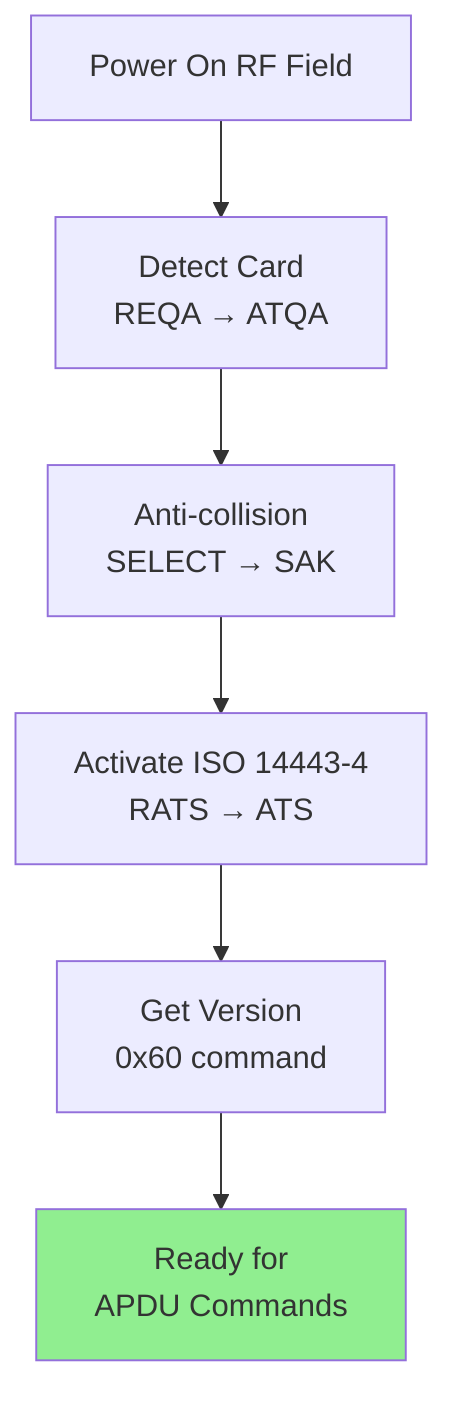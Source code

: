 flowchart TD
    A[Power On RF Field] --> B[Detect Card<br/>REQA → ATQA]
    B --> C[Anti-collision<br/>SELECT → SAK]
    C --> D[Activate ISO 14443-4<br/>RATS → ATS]
    D --> E[Get Version<br/>0x60 command]
    E --> F[Ready for<br/>APDU Commands]

    style F fill:#90EE90